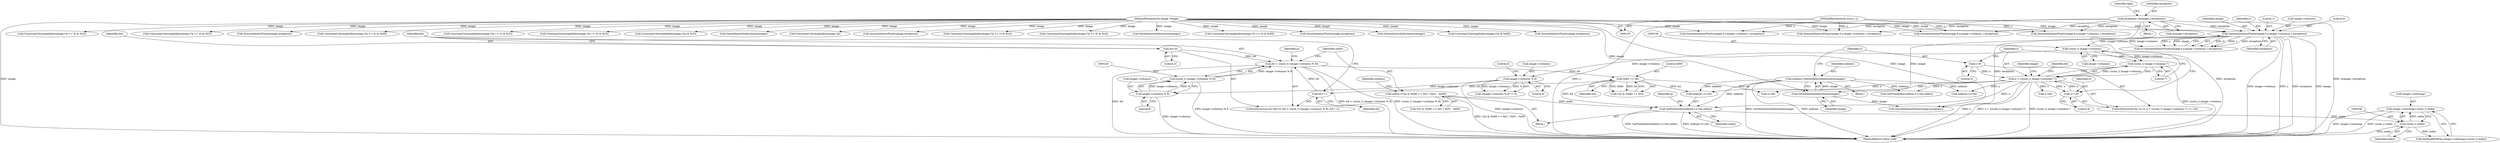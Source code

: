 digraph "0_ImageMagick_b6ae2f9e0ab13343c0281732d479757a8e8979c7@pointer" {
"1000253" [label="(Call,image->colormap+(ssize_t) index)"];
"1000257" [label="(Call,(ssize_t) index)"];
"1000244" [label="(Call,SetPixelIndex(indexes+x+bit,index))"];
"1000146" [label="(Call,indexes=GetAuthenticIndexQueue(image))"];
"1000148" [label="(Call,GetAuthenticIndexQueue(image))"];
"1000130" [label="(Call,QueueAuthenticPixels(image,0,y,image->columns,1,exception))"];
"1000108" [label="(MethodParameterIn,Image *image)"];
"1000107" [label="(MethodParameterIn,ssize_t y)"];
"1000117" [label="(Call,exception=(&image->exception))"];
"1000154" [label="(Call,x < ((ssize_t) image->columns-7))"];
"1000163" [label="(Call,x+=8)"];
"1000151" [label="(Call,x=0)"];
"1000156" [label="(Call,(ssize_t) image->columns-7)"];
"1000157" [label="(Call,(ssize_t) image->columns)"];
"1000239" [label="(Call,0x80 >> bit)"];
"1000221" [label="(Call,bit < (ssize_t) (image->columns % 8))"];
"1000218" [label="(Call,bit=0)"];
"1000230" [label="(Call,bit++)"];
"1000223" [label="(Call,(ssize_t) (image->columns % 8))"];
"1000225" [label="(Call,image->columns % 8)"];
"1000210" [label="(Call,image->columns % 8)"];
"1000233" [label="(Call,index=((*p) & (0x80 >> bit) ? 0x01 : 0x00))"];
"1000133" [label="(Identifier,y)"];
"1000576" [label="(Call,ConstrainColormapIndex(image,(*p >> 4) & 0x0f))"];
"1000124" [label="(Identifier,bpp)"];
"1000241" [label="(Identifier,bit)"];
"1000226" [label="(Call,image->columns)"];
"1000275" [label="(Call,QueueAuthenticPixels(image,0,y,image->columns,1,exception))"];
"1000137" [label="(Literal,1)"];
"1000134" [label="(Call,image->columns)"];
"1000252" [label="(Identifier,q)"];
"1000118" [label="(Identifier,exception)"];
"1000257" [label="(Call,(ssize_t) index)"];
"1000250" [label="(Identifier,index)"];
"1000127" [label="(Block,)"];
"1000233" [label="(Call,index=((*p) & (0x80 >> bit) ? 0x01 : 0x00))"];
"1000132" [label="(Literal,0)"];
"1000225" [label="(Call,image->columns % 8)"];
"1000188" [label="(Call,SetPixelIndex(indexes+x+bit,index))"];
"1000246" [label="(Identifier,indexes)"];
"1000131" [label="(Identifier,image)"];
"1000222" [label="(Identifier,bit)"];
"1000165" [label="(Literal,8)"];
"1000209" [label="(Call,(image->columns % 8) != 0)"];
"1000366" [label="(Call,ConstrainColormapIndex(image,(*p >> 2) & 0x3))"];
"1000152" [label="(Identifier,x)"];
"1000253" [label="(Call,image->colormap+(ssize_t) index)"];
"1000212" [label="(Identifier,image)"];
"1000119" [label="(Call,&image->exception)"];
"1000230" [label="(Call,bit++)"];
"1000429" [label="(Call,ConstrainColormapIndex(image,(*p >> 6) & 0x3))"];
"1000159" [label="(Call,image->columns)"];
"1000191" [label="(Call,x+bit)"];
"1000677" [label="(Call,QueueAuthenticPixels(image,0,y,image->columns,1,exception))"];
"1000537" [label="(Call,QueueAuthenticPixels(image,0,y,image->columns,1,exception))"];
"1000162" [label="(Literal,7)"];
"1000217" [label="(ControlStructure,for (bit=0; bit < (ssize_t) (image->columns % 8); bit++))"];
"1000138" [label="(Identifier,exception)"];
"1000157" [label="(Call,(ssize_t) image->columns)"];
"1000392" [label="(Call,ConstrainColormapIndex(image,(*p) & 0x3))"];
"1000229" [label="(Literal,8)"];
"1000259" [label="(Identifier,index)"];
"1000117" [label="(Call,exception=(&image->exception))"];
"1000189" [label="(Call,indexes+x+bit)"];
"1000555" [label="(Call,GetAuthenticIndexQueue(image))"];
"1000107" [label="(MethodParameterIn,ssize_t y)"];
"1000235" [label="(Call,(*p) & (0x80 >> bit) ? 0x01 : 0x00)"];
"1000245" [label="(Call,indexes+x+bit)"];
"1000148" [label="(Call,GetAuthenticIndexQueue(image))"];
"1000153" [label="(Literal,0)"];
"1000232" [label="(Block,)"];
"1000154" [label="(Call,x < ((ssize_t) image->columns-7))"];
"1000713" [label="(Call,ConstrainColormapIndex(image,*p))"];
"1000151" [label="(Call,x=0)"];
"1000169" [label="(Identifier,bit)"];
"1000263" [label="(Identifier,p)"];
"1000737" [label="(Call,SyncAuthenticPixels(image,exception))"];
"1000803" [label="(MethodReturn,static void)"];
"1000254" [label="(Call,image->colormap)"];
"1000499" [label="(Call,ConstrainColormapIndex(image,(*p >> 2) & 0x3))"];
"1000314" [label="(Call,ConstrainColormapIndex(image,(*p >> 6) & 0x3))"];
"1000155" [label="(Identifier,x)"];
"1000695" [label="(Call,GetAuthenticIndexQueue(image))"];
"1000746" [label="(Call,QueueAuthenticPixels(image,0,y,image->columns,1,exception))"];
"1000110" [label="(Block,)"];
"1000266" [label="(Call,SyncAuthenticPixels(image,exception))"];
"1000240" [label="(Literal,0x80)"];
"1000211" [label="(Call,image->columns)"];
"1000234" [label="(Identifier,index)"];
"1000108" [label="(MethodParameterIn,Image *image)"];
"1000244" [label="(Call,SetPixelIndex(indexes+x+bit,index))"];
"1000146" [label="(Call,indexes=GetAuthenticIndexQueue(image))"];
"1000639" [label="(Call,ConstrainColormapIndex(image,(*p >> 4) & 0x0f))"];
"1000667" [label="(Call,SyncAuthenticPixels(image,exception))"];
"1000149" [label="(Identifier,image)"];
"1000163" [label="(Call,x+=8)"];
"1000293" [label="(Call,GetAuthenticIndexQueue(image))"];
"1000223" [label="(Call,(ssize_t) (image->columns % 8))"];
"1000147" [label="(Identifier,indexes)"];
"1000602" [label="(Call,ConstrainColormapIndex(image,(*p) & 0x0f))"];
"1000798" [label="(Call,SyncAuthenticPixels(image,exception))"];
"1000464" [label="(Call,ConstrainColormapIndex(image,(*p >> 4) & 0x3))"];
"1000239" [label="(Call,0x80 >> bit)"];
"1000156" [label="(Call,(ssize_t) image->columns-7)"];
"1000128" [label="(Call,q=QueueAuthenticPixels(image,0,y,image->columns,1,exception))"];
"1000220" [label="(Literal,0)"];
"1000150" [label="(ControlStructure,for (x=0; x < ((ssize_t) image->columns-7); x+=8))"];
"1000218" [label="(Call,bit=0)"];
"1000210" [label="(Call,image->columns % 8)"];
"1000247" [label="(Call,x+bit)"];
"1000164" [label="(Identifier,x)"];
"1000251" [label="(Call,SetPixelRGBO(q,image->colormap+(ssize_t) index))"];
"1000219" [label="(Identifier,bit)"];
"1000214" [label="(Literal,8)"];
"1000130" [label="(Call,QueueAuthenticPixels(image,0,y,image->columns,1,exception))"];
"1000236" [label="(Call,(*p) & (0x80 >> bit))"];
"1000221" [label="(Call,bit < (ssize_t) (image->columns % 8))"];
"1000231" [label="(Identifier,bit)"];
"1000215" [label="(Literal,0)"];
"1000340" [label="(Call,ConstrainColormapIndex(image,(*p >> 4) & 0x3))"];
"1000527" [label="(Call,SyncAuthenticPixels(image,exception))"];
"1000253" -> "1000251"  [label="AST: "];
"1000253" -> "1000257"  [label="CFG: "];
"1000254" -> "1000253"  [label="AST: "];
"1000257" -> "1000253"  [label="AST: "];
"1000251" -> "1000253"  [label="CFG: "];
"1000253" -> "1000803"  [label="DDG: image->colormap"];
"1000253" -> "1000803"  [label="DDG: (ssize_t) index"];
"1000257" -> "1000253"  [label="DDG: index"];
"1000257" -> "1000259"  [label="CFG: "];
"1000258" -> "1000257"  [label="AST: "];
"1000259" -> "1000257"  [label="AST: "];
"1000257" -> "1000803"  [label="DDG: index"];
"1000257" -> "1000251"  [label="DDG: index"];
"1000244" -> "1000257"  [label="DDG: index"];
"1000244" -> "1000232"  [label="AST: "];
"1000244" -> "1000250"  [label="CFG: "];
"1000245" -> "1000244"  [label="AST: "];
"1000250" -> "1000244"  [label="AST: "];
"1000252" -> "1000244"  [label="CFG: "];
"1000244" -> "1000803"  [label="DDG: SetPixelIndex(indexes+x+bit,index)"];
"1000244" -> "1000803"  [label="DDG: indexes+x+bit"];
"1000146" -> "1000244"  [label="DDG: indexes"];
"1000154" -> "1000244"  [label="DDG: x"];
"1000239" -> "1000244"  [label="DDG: bit"];
"1000233" -> "1000244"  [label="DDG: index"];
"1000146" -> "1000127"  [label="AST: "];
"1000146" -> "1000148"  [label="CFG: "];
"1000147" -> "1000146"  [label="AST: "];
"1000148" -> "1000146"  [label="AST: "];
"1000152" -> "1000146"  [label="CFG: "];
"1000146" -> "1000803"  [label="DDG: GetAuthenticIndexQueue(image)"];
"1000146" -> "1000803"  [label="DDG: indexes"];
"1000148" -> "1000146"  [label="DDG: image"];
"1000146" -> "1000188"  [label="DDG: indexes"];
"1000146" -> "1000189"  [label="DDG: indexes"];
"1000146" -> "1000245"  [label="DDG: indexes"];
"1000148" -> "1000149"  [label="CFG: "];
"1000149" -> "1000148"  [label="AST: "];
"1000130" -> "1000148"  [label="DDG: image"];
"1000108" -> "1000148"  [label="DDG: image"];
"1000148" -> "1000266"  [label="DDG: image"];
"1000130" -> "1000128"  [label="AST: "];
"1000130" -> "1000138"  [label="CFG: "];
"1000131" -> "1000130"  [label="AST: "];
"1000132" -> "1000130"  [label="AST: "];
"1000133" -> "1000130"  [label="AST: "];
"1000134" -> "1000130"  [label="AST: "];
"1000137" -> "1000130"  [label="AST: "];
"1000138" -> "1000130"  [label="AST: "];
"1000128" -> "1000130"  [label="CFG: "];
"1000130" -> "1000803"  [label="DDG: image->columns"];
"1000130" -> "1000803"  [label="DDG: y"];
"1000130" -> "1000803"  [label="DDG: exception"];
"1000130" -> "1000803"  [label="DDG: image"];
"1000130" -> "1000128"  [label="DDG: 0"];
"1000130" -> "1000128"  [label="DDG: 1"];
"1000130" -> "1000128"  [label="DDG: exception"];
"1000130" -> "1000128"  [label="DDG: image->columns"];
"1000130" -> "1000128"  [label="DDG: y"];
"1000130" -> "1000128"  [label="DDG: image"];
"1000108" -> "1000130"  [label="DDG: image"];
"1000107" -> "1000130"  [label="DDG: y"];
"1000117" -> "1000130"  [label="DDG: exception"];
"1000130" -> "1000157"  [label="DDG: image->columns"];
"1000130" -> "1000266"  [label="DDG: exception"];
"1000108" -> "1000105"  [label="AST: "];
"1000108" -> "1000803"  [label="DDG: image"];
"1000108" -> "1000266"  [label="DDG: image"];
"1000108" -> "1000275"  [label="DDG: image"];
"1000108" -> "1000293"  [label="DDG: image"];
"1000108" -> "1000314"  [label="DDG: image"];
"1000108" -> "1000340"  [label="DDG: image"];
"1000108" -> "1000366"  [label="DDG: image"];
"1000108" -> "1000392"  [label="DDG: image"];
"1000108" -> "1000429"  [label="DDG: image"];
"1000108" -> "1000464"  [label="DDG: image"];
"1000108" -> "1000499"  [label="DDG: image"];
"1000108" -> "1000527"  [label="DDG: image"];
"1000108" -> "1000537"  [label="DDG: image"];
"1000108" -> "1000555"  [label="DDG: image"];
"1000108" -> "1000576"  [label="DDG: image"];
"1000108" -> "1000602"  [label="DDG: image"];
"1000108" -> "1000639"  [label="DDG: image"];
"1000108" -> "1000667"  [label="DDG: image"];
"1000108" -> "1000677"  [label="DDG: image"];
"1000108" -> "1000695"  [label="DDG: image"];
"1000108" -> "1000713"  [label="DDG: image"];
"1000108" -> "1000737"  [label="DDG: image"];
"1000108" -> "1000746"  [label="DDG: image"];
"1000108" -> "1000798"  [label="DDG: image"];
"1000107" -> "1000105"  [label="AST: "];
"1000107" -> "1000803"  [label="DDG: y"];
"1000107" -> "1000275"  [label="DDG: y"];
"1000107" -> "1000537"  [label="DDG: y"];
"1000107" -> "1000677"  [label="DDG: y"];
"1000107" -> "1000746"  [label="DDG: y"];
"1000117" -> "1000110"  [label="AST: "];
"1000117" -> "1000119"  [label="CFG: "];
"1000118" -> "1000117"  [label="AST: "];
"1000119" -> "1000117"  [label="AST: "];
"1000124" -> "1000117"  [label="CFG: "];
"1000117" -> "1000803"  [label="DDG: exception"];
"1000117" -> "1000803"  [label="DDG: &image->exception"];
"1000117" -> "1000275"  [label="DDG: exception"];
"1000117" -> "1000537"  [label="DDG: exception"];
"1000117" -> "1000677"  [label="DDG: exception"];
"1000117" -> "1000746"  [label="DDG: exception"];
"1000154" -> "1000150"  [label="AST: "];
"1000154" -> "1000156"  [label="CFG: "];
"1000155" -> "1000154"  [label="AST: "];
"1000156" -> "1000154"  [label="AST: "];
"1000169" -> "1000154"  [label="CFG: "];
"1000212" -> "1000154"  [label="CFG: "];
"1000154" -> "1000803"  [label="DDG: x"];
"1000154" -> "1000803"  [label="DDG: x < ((ssize_t) image->columns-7)"];
"1000154" -> "1000803"  [label="DDG: (ssize_t) image->columns-7"];
"1000163" -> "1000154"  [label="DDG: x"];
"1000151" -> "1000154"  [label="DDG: x"];
"1000156" -> "1000154"  [label="DDG: (ssize_t) image->columns"];
"1000156" -> "1000154"  [label="DDG: 7"];
"1000154" -> "1000163"  [label="DDG: x"];
"1000154" -> "1000188"  [label="DDG: x"];
"1000154" -> "1000189"  [label="DDG: x"];
"1000154" -> "1000191"  [label="DDG: x"];
"1000154" -> "1000245"  [label="DDG: x"];
"1000154" -> "1000247"  [label="DDG: x"];
"1000163" -> "1000150"  [label="AST: "];
"1000163" -> "1000165"  [label="CFG: "];
"1000164" -> "1000163"  [label="AST: "];
"1000165" -> "1000163"  [label="AST: "];
"1000155" -> "1000163"  [label="CFG: "];
"1000151" -> "1000150"  [label="AST: "];
"1000151" -> "1000153"  [label="CFG: "];
"1000152" -> "1000151"  [label="AST: "];
"1000153" -> "1000151"  [label="AST: "];
"1000155" -> "1000151"  [label="CFG: "];
"1000156" -> "1000162"  [label="CFG: "];
"1000157" -> "1000156"  [label="AST: "];
"1000162" -> "1000156"  [label="AST: "];
"1000156" -> "1000803"  [label="DDG: (ssize_t) image->columns"];
"1000157" -> "1000156"  [label="DDG: image->columns"];
"1000157" -> "1000159"  [label="CFG: "];
"1000158" -> "1000157"  [label="AST: "];
"1000159" -> "1000157"  [label="AST: "];
"1000162" -> "1000157"  [label="CFG: "];
"1000157" -> "1000210"  [label="DDG: image->columns"];
"1000239" -> "1000236"  [label="AST: "];
"1000239" -> "1000241"  [label="CFG: "];
"1000240" -> "1000239"  [label="AST: "];
"1000241" -> "1000239"  [label="AST: "];
"1000236" -> "1000239"  [label="CFG: "];
"1000239" -> "1000230"  [label="DDG: bit"];
"1000239" -> "1000236"  [label="DDG: 0x80"];
"1000239" -> "1000236"  [label="DDG: bit"];
"1000221" -> "1000239"  [label="DDG: bit"];
"1000239" -> "1000245"  [label="DDG: bit"];
"1000239" -> "1000247"  [label="DDG: bit"];
"1000221" -> "1000217"  [label="AST: "];
"1000221" -> "1000223"  [label="CFG: "];
"1000222" -> "1000221"  [label="AST: "];
"1000223" -> "1000221"  [label="AST: "];
"1000234" -> "1000221"  [label="CFG: "];
"1000263" -> "1000221"  [label="CFG: "];
"1000221" -> "1000803"  [label="DDG: bit < (ssize_t) (image->columns % 8)"];
"1000221" -> "1000803"  [label="DDG: (ssize_t) (image->columns % 8)"];
"1000221" -> "1000803"  [label="DDG: bit"];
"1000218" -> "1000221"  [label="DDG: bit"];
"1000230" -> "1000221"  [label="DDG: bit"];
"1000223" -> "1000221"  [label="DDG: image->columns % 8"];
"1000218" -> "1000217"  [label="AST: "];
"1000218" -> "1000220"  [label="CFG: "];
"1000219" -> "1000218"  [label="AST: "];
"1000220" -> "1000218"  [label="AST: "];
"1000222" -> "1000218"  [label="CFG: "];
"1000230" -> "1000217"  [label="AST: "];
"1000230" -> "1000231"  [label="CFG: "];
"1000231" -> "1000230"  [label="AST: "];
"1000222" -> "1000230"  [label="CFG: "];
"1000223" -> "1000225"  [label="CFG: "];
"1000224" -> "1000223"  [label="AST: "];
"1000225" -> "1000223"  [label="AST: "];
"1000223" -> "1000803"  [label="DDG: image->columns % 8"];
"1000225" -> "1000223"  [label="DDG: image->columns"];
"1000225" -> "1000223"  [label="DDG: 8"];
"1000225" -> "1000229"  [label="CFG: "];
"1000226" -> "1000225"  [label="AST: "];
"1000229" -> "1000225"  [label="AST: "];
"1000225" -> "1000803"  [label="DDG: image->columns"];
"1000210" -> "1000225"  [label="DDG: image->columns"];
"1000210" -> "1000209"  [label="AST: "];
"1000210" -> "1000214"  [label="CFG: "];
"1000211" -> "1000210"  [label="AST: "];
"1000214" -> "1000210"  [label="AST: "];
"1000215" -> "1000210"  [label="CFG: "];
"1000210" -> "1000803"  [label="DDG: image->columns"];
"1000210" -> "1000209"  [label="DDG: image->columns"];
"1000210" -> "1000209"  [label="DDG: 8"];
"1000233" -> "1000232"  [label="AST: "];
"1000233" -> "1000235"  [label="CFG: "];
"1000234" -> "1000233"  [label="AST: "];
"1000235" -> "1000233"  [label="AST: "];
"1000246" -> "1000233"  [label="CFG: "];
"1000233" -> "1000803"  [label="DDG: (*p) & (0x80 >> bit) ? 0x01 : 0x00"];
}
